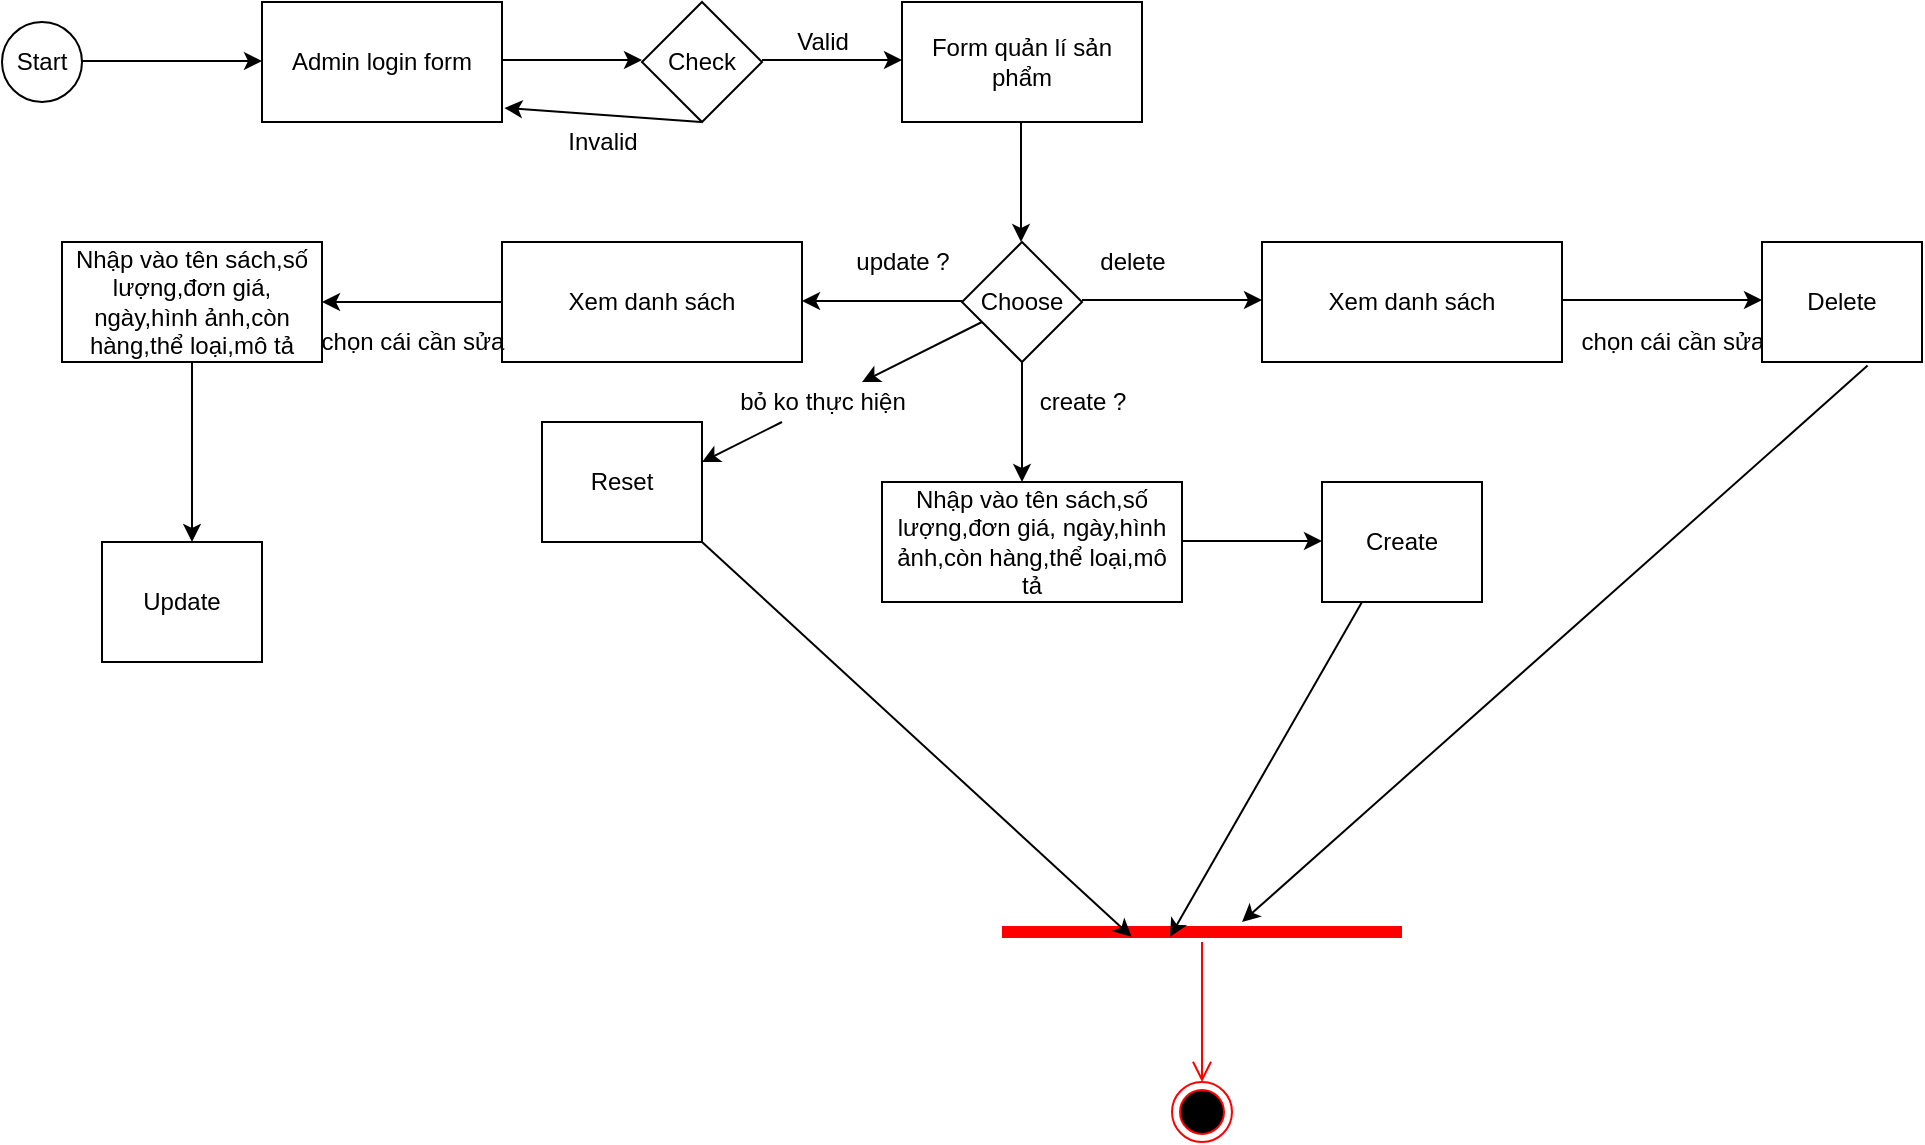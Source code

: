 <mxfile version="12.3.3" type="device" pages="1"><diagram id="9ederI92ilV5ZhSkcBKZ" name="Page-1"><mxGraphModel dx="1264" dy="617" grid="1" gridSize="10" guides="1" tooltips="1" connect="1" arrows="1" fold="1" page="1" pageScale="1" pageWidth="1169" pageHeight="1654" math="0" shadow="0"><root><mxCell id="0"/><mxCell id="1" parent="0"/><mxCell id="Ky_-OGGn7gBAxJ--KbR8-1" value="Start" style="ellipse;whiteSpace=wrap;html=1;" parent="1" vertex="1"><mxGeometry x="30" y="60" width="40" height="40" as="geometry"/></mxCell><mxCell id="Ky_-OGGn7gBAxJ--KbR8-2" value="" style="endArrow=classic;html=1;" parent="1" edge="1"><mxGeometry width="50" height="50" relative="1" as="geometry"><mxPoint x="70" y="79.5" as="sourcePoint"/><mxPoint x="160" y="79.5" as="targetPoint"/></mxGeometry></mxCell><mxCell id="Ky_-OGGn7gBAxJ--KbR8-3" value="Admin login form" style="rounded=0;whiteSpace=wrap;html=1;" parent="1" vertex="1"><mxGeometry x="160" y="50" width="120" height="60" as="geometry"/></mxCell><mxCell id="Ky_-OGGn7gBAxJ--KbR8-4" value="" style="endArrow=classic;html=1;" parent="1" edge="1"><mxGeometry width="50" height="50" relative="1" as="geometry"><mxPoint x="280" y="79" as="sourcePoint"/><mxPoint x="350" y="79" as="targetPoint"/></mxGeometry></mxCell><mxCell id="Ky_-OGGn7gBAxJ--KbR8-5" value="Check" style="rhombus;whiteSpace=wrap;html=1;" parent="1" vertex="1"><mxGeometry x="350" y="50" width="60" height="60" as="geometry"/></mxCell><mxCell id="Ky_-OGGn7gBAxJ--KbR8-6" value="" style="endArrow=classic;html=1;" parent="1" edge="1"><mxGeometry width="50" height="50" relative="1" as="geometry"><mxPoint x="410" y="79" as="sourcePoint"/><mxPoint x="480" y="79" as="targetPoint"/></mxGeometry></mxCell><mxCell id="Ky_-OGGn7gBAxJ--KbR8-8" value="Form quản lí sản phẩm" style="rounded=0;whiteSpace=wrap;html=1;" parent="1" vertex="1"><mxGeometry x="480" y="50" width="120" height="60" as="geometry"/></mxCell><mxCell id="Ky_-OGGn7gBAxJ--KbR8-9" value="Valid" style="text;html=1;align=center;verticalAlign=middle;resizable=0;points=[];;autosize=1;" parent="1" vertex="1"><mxGeometry x="420" y="60" width="40" height="20" as="geometry"/></mxCell><mxCell id="Ky_-OGGn7gBAxJ--KbR8-10" value="" style="endArrow=classic;html=1;entryX=1.01;entryY=0.883;entryDx=0;entryDy=0;entryPerimeter=0;" parent="1" target="Ky_-OGGn7gBAxJ--KbR8-3" edge="1"><mxGeometry width="50" height="50" relative="1" as="geometry"><mxPoint x="379.5" y="110" as="sourcePoint"/><mxPoint x="379.5" y="170" as="targetPoint"/></mxGeometry></mxCell><mxCell id="Ky_-OGGn7gBAxJ--KbR8-11" value="Invalid" style="text;html=1;align=center;verticalAlign=middle;resizable=0;points=[];;autosize=1;" parent="1" vertex="1"><mxGeometry x="305" y="110" width="50" height="20" as="geometry"/></mxCell><mxCell id="Ky_-OGGn7gBAxJ--KbR8-12" value="" style="endArrow=classic;html=1;" parent="1" edge="1"><mxGeometry width="50" height="50" relative="1" as="geometry"><mxPoint x="539.5" y="110" as="sourcePoint"/><mxPoint x="539.5" y="170" as="targetPoint"/></mxGeometry></mxCell><mxCell id="Ky_-OGGn7gBAxJ--KbR8-13" value="Nhập vào tên sách,số lượng,đơn giá, ngày,hình ảnh,còn hàng,thể loại,mô tả" style="rounded=0;whiteSpace=wrap;html=1;" parent="1" vertex="1"><mxGeometry x="470" y="290" width="150" height="60" as="geometry"/></mxCell><mxCell id="Ky_-OGGn7gBAxJ--KbR8-16" value="" style="endArrow=classic;html=1;" parent="1" edge="1"><mxGeometry width="50" height="50" relative="1" as="geometry"><mxPoint x="540" y="230" as="sourcePoint"/><mxPoint x="540" y="290" as="targetPoint"/></mxGeometry></mxCell><mxCell id="Ky_-OGGn7gBAxJ--KbR8-18" value="Choose" style="rhombus;whiteSpace=wrap;html=1;" parent="1" vertex="1"><mxGeometry x="510" y="170" width="60" height="60" as="geometry"/></mxCell><mxCell id="Ky_-OGGn7gBAxJ--KbR8-33" value="" style="shape=line;html=1;strokeWidth=6;strokeColor=#ff0000;" parent="1" vertex="1"><mxGeometry x="530" y="510" width="200" height="10" as="geometry"/></mxCell><mxCell id="Ky_-OGGn7gBAxJ--KbR8-34" value="" style="edgeStyle=orthogonalEdgeStyle;html=1;verticalAlign=bottom;endArrow=open;endSize=8;strokeColor=#ff0000;" parent="1" source="Ky_-OGGn7gBAxJ--KbR8-33" edge="1"><mxGeometry relative="1" as="geometry"><mxPoint x="630" y="590" as="targetPoint"/></mxGeometry></mxCell><mxCell id="Ky_-OGGn7gBAxJ--KbR8-37" value="" style="ellipse;html=1;shape=endState;fillColor=#000000;strokeColor=#ff0000;" parent="1" vertex="1"><mxGeometry x="615" y="590" width="30" height="30" as="geometry"/></mxCell><mxCell id="hncj7z7Gi4gKgJDRgnvR-2" value="create ?" style="text;html=1;align=center;verticalAlign=middle;resizable=0;points=[];;autosize=1;" vertex="1" parent="1"><mxGeometry x="540" y="240" width="60" height="20" as="geometry"/></mxCell><mxCell id="hncj7z7Gi4gKgJDRgnvR-3" value="" style="endArrow=classic;html=1;" edge="1" parent="1"><mxGeometry width="50" height="50" relative="1" as="geometry"><mxPoint x="620" y="319.5" as="sourcePoint"/><mxPoint x="690" y="319.5" as="targetPoint"/></mxGeometry></mxCell><mxCell id="hncj7z7Gi4gKgJDRgnvR-4" value="Create" style="rounded=0;whiteSpace=wrap;html=1;" vertex="1" parent="1"><mxGeometry x="690" y="290" width="80" height="60" as="geometry"/></mxCell><mxCell id="hncj7z7Gi4gKgJDRgnvR-5" value="" style="endArrow=classic;html=1;" edge="1" parent="1"><mxGeometry width="50" height="50" relative="1" as="geometry"><mxPoint x="510" y="199.5" as="sourcePoint"/><mxPoint x="430" y="199.5" as="targetPoint"/></mxGeometry></mxCell><mxCell id="hncj7z7Gi4gKgJDRgnvR-6" value="update ?" style="text;html=1;align=center;verticalAlign=middle;resizable=0;points=[];;autosize=1;" vertex="1" parent="1"><mxGeometry x="450" y="170" width="60" height="20" as="geometry"/></mxCell><mxCell id="hncj7z7Gi4gKgJDRgnvR-7" value="Xem danh sách" style="rounded=0;whiteSpace=wrap;html=1;" vertex="1" parent="1"><mxGeometry x="280" y="170" width="150" height="60" as="geometry"/></mxCell><mxCell id="hncj7z7Gi4gKgJDRgnvR-8" value="" style="endArrow=classic;html=1;" edge="1" parent="1" target="hncj7z7Gi4gKgJDRgnvR-10"><mxGeometry width="50" height="50" relative="1" as="geometry"><mxPoint x="280" y="200" as="sourcePoint"/><mxPoint x="200" y="200" as="targetPoint"/></mxGeometry></mxCell><mxCell id="hncj7z7Gi4gKgJDRgnvR-9" value="chọn cái cần sửa" style="text;html=1;align=center;verticalAlign=middle;resizable=0;points=[];;autosize=1;" vertex="1" parent="1"><mxGeometry x="180" y="210" width="110" height="20" as="geometry"/></mxCell><mxCell id="hncj7z7Gi4gKgJDRgnvR-10" value="Nhập vào tên sách,số lượng,đơn giá, ngày,hình ảnh,còn hàng,thể loại,mô tả" style="rounded=0;whiteSpace=wrap;html=1;" vertex="1" parent="1"><mxGeometry x="60" y="170" width="130" height="60" as="geometry"/></mxCell><mxCell id="hncj7z7Gi4gKgJDRgnvR-13" value="" style="endArrow=classic;html=1;" edge="1" parent="1"><mxGeometry width="50" height="50" relative="1" as="geometry"><mxPoint x="570" y="199" as="sourcePoint"/><mxPoint x="660" y="199" as="targetPoint"/></mxGeometry></mxCell><mxCell id="hncj7z7Gi4gKgJDRgnvR-14" value="delete" style="text;html=1;align=center;verticalAlign=middle;resizable=0;points=[];;autosize=1;" vertex="1" parent="1"><mxGeometry x="570" y="170" width="50" height="20" as="geometry"/></mxCell><mxCell id="hncj7z7Gi4gKgJDRgnvR-15" value="Xem danh sách" style="rounded=0;whiteSpace=wrap;html=1;" vertex="1" parent="1"><mxGeometry x="660" y="170" width="150" height="60" as="geometry"/></mxCell><mxCell id="hncj7z7Gi4gKgJDRgnvR-18" value="" style="endArrow=classic;html=1;" edge="1" parent="1"><mxGeometry width="50" height="50" relative="1" as="geometry"><mxPoint x="810" y="199" as="sourcePoint"/><mxPoint x="910" y="199" as="targetPoint"/></mxGeometry></mxCell><mxCell id="hncj7z7Gi4gKgJDRgnvR-19" value="chọn cái cần sửa" style="text;html=1;align=center;verticalAlign=middle;resizable=0;points=[];;autosize=1;" vertex="1" parent="1"><mxGeometry x="810" y="210" width="110" height="20" as="geometry"/></mxCell><mxCell id="hncj7z7Gi4gKgJDRgnvR-20" value="Delete" style="rounded=0;whiteSpace=wrap;html=1;" vertex="1" parent="1"><mxGeometry x="910" y="170" width="80" height="60" as="geometry"/></mxCell><mxCell id="hncj7z7Gi4gKgJDRgnvR-22" value="" style="endArrow=classic;html=1;entryX=0.42;entryY=0.74;entryDx=0;entryDy=0;entryPerimeter=0;exitX=0.25;exitY=1;exitDx=0;exitDy=0;" edge="1" parent="1" source="hncj7z7Gi4gKgJDRgnvR-4" target="Ky_-OGGn7gBAxJ--KbR8-33"><mxGeometry width="50" height="50" relative="1" as="geometry"><mxPoint x="610" y="450" as="sourcePoint"/><mxPoint x="660" y="400" as="targetPoint"/></mxGeometry></mxCell><mxCell id="hncj7z7Gi4gKgJDRgnvR-23" value="" style="endArrow=classic;html=1;exitX=0.66;exitY=1.03;exitDx=0;exitDy=0;exitPerimeter=0;" edge="1" parent="1" source="hncj7z7Gi4gKgJDRgnvR-20"><mxGeometry width="50" height="50" relative="1" as="geometry"><mxPoint x="880" y="430" as="sourcePoint"/><mxPoint x="650" y="510" as="targetPoint"/></mxGeometry></mxCell><mxCell id="hncj7z7Gi4gKgJDRgnvR-24" value="" style="endArrow=classic;html=1;" edge="1" parent="1" source="hncj7z7Gi4gKgJDRgnvR-27"><mxGeometry width="50" height="50" relative="1" as="geometry"><mxPoint x="360" y="310" as="sourcePoint"/><mxPoint x="380" y="280" as="targetPoint"/></mxGeometry></mxCell><mxCell id="hncj7z7Gi4gKgJDRgnvR-26" value="Reset" style="rounded=0;whiteSpace=wrap;html=1;" vertex="1" parent="1"><mxGeometry x="300" y="260" width="80" height="60" as="geometry"/></mxCell><mxCell id="hncj7z7Gi4gKgJDRgnvR-27" value="bỏ ko thực hiện" style="text;html=1;align=center;verticalAlign=middle;resizable=0;points=[];;autosize=1;" vertex="1" parent="1"><mxGeometry x="390" y="240" width="100" height="20" as="geometry"/></mxCell><mxCell id="hncj7z7Gi4gKgJDRgnvR-28" value="" style="endArrow=classic;html=1;" edge="1" parent="1" source="Ky_-OGGn7gBAxJ--KbR8-18" target="hncj7z7Gi4gKgJDRgnvR-27"><mxGeometry width="50" height="50" relative="1" as="geometry"><mxPoint x="520" y="210" as="sourcePoint"/><mxPoint x="380" y="280" as="targetPoint"/></mxGeometry></mxCell><mxCell id="hncj7z7Gi4gKgJDRgnvR-29" value="" style="endArrow=classic;html=1;entryX=0.324;entryY=0.74;entryDx=0;entryDy=0;entryPerimeter=0;exitX=1;exitY=1;exitDx=0;exitDy=0;exitPerimeter=0;" edge="1" parent="1" source="hncj7z7Gi4gKgJDRgnvR-26" target="Ky_-OGGn7gBAxJ--KbR8-33"><mxGeometry width="50" height="50" relative="1" as="geometry"><mxPoint x="390" y="360" as="sourcePoint"/><mxPoint x="440" y="310" as="targetPoint"/></mxGeometry></mxCell><mxCell id="hncj7z7Gi4gKgJDRgnvR-30" value="" style="endArrow=classic;html=1;exitX=0.5;exitY=1;exitDx=0;exitDy=0;" edge="1" parent="1" source="hncj7z7Gi4gKgJDRgnvR-10"><mxGeometry width="50" height="50" relative="1" as="geometry"><mxPoint x="160" y="300" as="sourcePoint"/><mxPoint x="125" y="320" as="targetPoint"/></mxGeometry></mxCell><mxCell id="hncj7z7Gi4gKgJDRgnvR-31" value="Update" style="rounded=0;whiteSpace=wrap;html=1;" vertex="1" parent="1"><mxGeometry x="80" y="320" width="80" height="60" as="geometry"/></mxCell></root></mxGraphModel></diagram></mxfile>